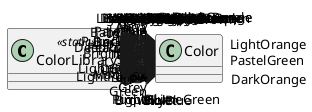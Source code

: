@startuml
class ColorLibrary <<static>> {
}
ColorLibrary o-> "Red" Color
ColorLibrary o-> "Brown" Color
ColorLibrary o-> "Pink" Color
ColorLibrary o-> "Blue" Color
ColorLibrary o-> "Green" Color
ColorLibrary o-> "Purple" Color
ColorLibrary o-> "Black" Color
ColorLibrary o-> "Violet" Color
ColorLibrary o-> "Teal" Color
ColorLibrary o-> "Grey" Color
ColorLibrary o-> "Magenta" Color
ColorLibrary o-> "Orange" Color
ColorLibrary o-> "Yellow" Color
ColorLibrary o-> "Leather" Color
ColorLibrary o-> "LightPurple" Color
ColorLibrary o-> "LimeGreen" Color
ColorLibrary o-> "SkyBlue" Color
ColorLibrary o-> "LightGreen" Color
ColorLibrary o-> "LightBlue" Color
ColorLibrary o-> "DarkOrange" Color
ColorLibrary o-> "Sand" Color
ColorLibrary o-> "PastelGreen" Color
ColorLibrary o-> "Mint" Color
ColorLibrary o-> "LightOrange" Color
ColorLibrary o-> "BrightPink" Color
ColorLibrary o-> "DeepPurple" Color
ColorLibrary o-> "DarkBrown" Color
ColorLibrary o-> "Taupe" Color
ColorLibrary o-> "PeaGreen" Color
ColorLibrary o-> "PukeGreen" Color
ColorLibrary o-> "BlueGreen" Color
ColorLibrary o-> "Khaki" Color
ColorLibrary o-> "Burgundy" Color
ColorLibrary o-> "DarkTeal" Color
ColorLibrary o-> "BrickRed" Color
ColorLibrary o-> "RoyalPurple" Color
ColorLibrary o-> "Plum" Color
ColorLibrary o-> "Gold" Color
ColorLibrary o-> "BabyBlue" Color
ColorLibrary o-> "YellowGreen" Color
ColorLibrary o-> "BrightPurple" Color
ColorLibrary o-> "DarkRed" Color
ColorLibrary o-> "PaleBlue" Color
ColorLibrary o-> "GrassGreen" Color
ColorLibrary o-> "Navy" Color
ColorLibrary o-> "Aquamarine" Color
ColorLibrary o-> "BurntOrange" Color
ColorLibrary o-> "NeonGreen" Color
ColorLibrary o-> "BrightBlue" Color
ColorLibrary o-> "Rose" Color
ColorLibrary o-> "LightPink" Color
ColorLibrary o-> "Mustard" Color
ColorLibrary o-> "Indigo" Color
ColorLibrary o-> "Lime" Color
ColorLibrary o-> "DarkPink" Color
ColorLibrary o-> "OliveGreen" Color
ColorLibrary o-> "Peach" Color
ColorLibrary o-> "PaleGreen" Color
ColorLibrary o-> "LightBrown" Color
ColorLibrary o-> "HotPink" Color
ColorLibrary o-> "Lilac" Color
ColorLibrary o-> "NavyBlue" Color
ColorLibrary o-> "RoyalBlue" Color
ColorLibrary o-> "Beige" Color
ColorLibrary o-> "Salmon" Color
ColorLibrary o-> "Olive" Color
ColorLibrary o-> "Maroon" Color
ColorLibrary o-> "BrightGreen" Color
ColorLibrary o-> "DarkPurple" Color
ColorLibrary o-> "Mauve" Color
ColorLibrary o-> "ForestGreen" Color
ColorLibrary o-> "Aqua" Color
ColorLibrary o-> "Cyan" Color
ColorLibrary o-> "Tan" Color
ColorLibrary o-> "DarkBlue" Color
ColorLibrary o-> "Lavender" Color
ColorLibrary o-> "Turquoise" Color
ColorLibrary o-> "DarkGreen" Color
@enduml

